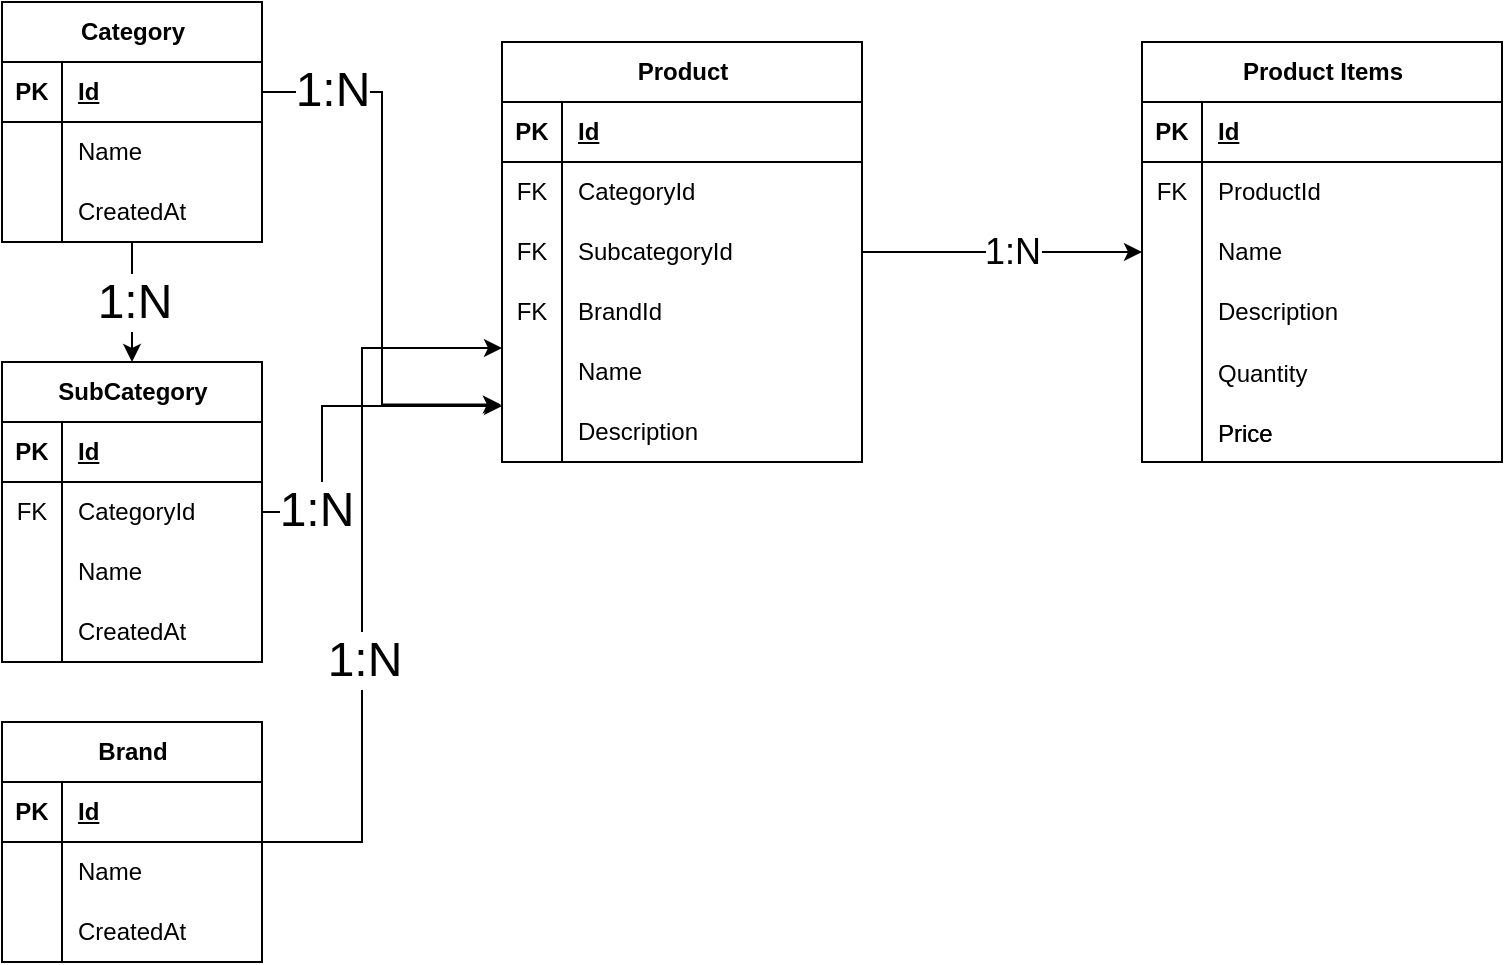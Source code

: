 <mxfile version="26.0.16">
  <diagram id="C5RBs43oDa-KdzZeNtuy" name="Page-1">
    <mxGraphModel dx="1434" dy="772" grid="1" gridSize="10" guides="1" tooltips="1" connect="1" arrows="1" fold="1" page="1" pageScale="1" pageWidth="827" pageHeight="1169" math="0" shadow="0">
      <root>
        <mxCell id="WIyWlLk6GJQsqaUBKTNV-0" />
        <mxCell id="WIyWlLk6GJQsqaUBKTNV-1" parent="WIyWlLk6GJQsqaUBKTNV-0" />
        <mxCell id="d39l5UjvbfG8iUVZ3G_u-10" style="edgeStyle=orthogonalEdgeStyle;rounded=0;orthogonalLoop=1;jettySize=auto;html=1;entryX=0.5;entryY=0;entryDx=0;entryDy=0;" parent="WIyWlLk6GJQsqaUBKTNV-1" source="T2mH2O7q2nNCjrvlESNa-0" target="d39l5UjvbfG8iUVZ3G_u-0" edge="1">
          <mxGeometry relative="1" as="geometry" />
        </mxCell>
        <mxCell id="d39l5UjvbfG8iUVZ3G_u-11" value="&lt;font style=&quot;font-size: 24px;&quot;&gt;1:N&lt;/font&gt;" style="edgeLabel;html=1;align=center;verticalAlign=middle;resizable=0;points=[];" parent="d39l5UjvbfG8iUVZ3G_u-10" vertex="1" connectable="0">
          <mxGeometry x="-0.008" y="1" relative="1" as="geometry">
            <mxPoint as="offset" />
          </mxGeometry>
        </mxCell>
        <mxCell id="T2mH2O7q2nNCjrvlESNa-0" value="Category" style="shape=table;startSize=30;container=1;collapsible=1;childLayout=tableLayout;fixedRows=1;rowLines=0;fontStyle=1;align=center;resizeLast=1;html=1;" parent="WIyWlLk6GJQsqaUBKTNV-1" vertex="1">
          <mxGeometry x="39" y="180" width="130" height="120" as="geometry" />
        </mxCell>
        <mxCell id="T2mH2O7q2nNCjrvlESNa-1" value="" style="shape=tableRow;horizontal=0;startSize=0;swimlaneHead=0;swimlaneBody=0;fillColor=none;collapsible=0;dropTarget=0;points=[[0,0.5],[1,0.5]];portConstraint=eastwest;top=0;left=0;right=0;bottom=1;" parent="T2mH2O7q2nNCjrvlESNa-0" vertex="1">
          <mxGeometry y="30" width="130" height="30" as="geometry" />
        </mxCell>
        <mxCell id="T2mH2O7q2nNCjrvlESNa-2" value="PK" style="shape=partialRectangle;connectable=0;fillColor=none;top=0;left=0;bottom=0;right=0;fontStyle=1;overflow=hidden;whiteSpace=wrap;html=1;" parent="T2mH2O7q2nNCjrvlESNa-1" vertex="1">
          <mxGeometry width="30" height="30" as="geometry">
            <mxRectangle width="30" height="30" as="alternateBounds" />
          </mxGeometry>
        </mxCell>
        <mxCell id="T2mH2O7q2nNCjrvlESNa-3" value="Id" style="shape=partialRectangle;connectable=0;fillColor=none;top=0;left=0;bottom=0;right=0;align=left;spacingLeft=6;fontStyle=5;overflow=hidden;whiteSpace=wrap;html=1;" parent="T2mH2O7q2nNCjrvlESNa-1" vertex="1">
          <mxGeometry x="30" width="100" height="30" as="geometry">
            <mxRectangle width="100" height="30" as="alternateBounds" />
          </mxGeometry>
        </mxCell>
        <mxCell id="T2mH2O7q2nNCjrvlESNa-4" value="" style="shape=tableRow;horizontal=0;startSize=0;swimlaneHead=0;swimlaneBody=0;fillColor=none;collapsible=0;dropTarget=0;points=[[0,0.5],[1,0.5]];portConstraint=eastwest;top=0;left=0;right=0;bottom=0;" parent="T2mH2O7q2nNCjrvlESNa-0" vertex="1">
          <mxGeometry y="60" width="130" height="30" as="geometry" />
        </mxCell>
        <mxCell id="T2mH2O7q2nNCjrvlESNa-5" value="" style="shape=partialRectangle;connectable=0;fillColor=none;top=0;left=0;bottom=0;right=0;editable=1;overflow=hidden;whiteSpace=wrap;html=1;" parent="T2mH2O7q2nNCjrvlESNa-4" vertex="1">
          <mxGeometry width="30" height="30" as="geometry">
            <mxRectangle width="30" height="30" as="alternateBounds" />
          </mxGeometry>
        </mxCell>
        <mxCell id="T2mH2O7q2nNCjrvlESNa-6" value="Name" style="shape=partialRectangle;connectable=0;fillColor=none;top=0;left=0;bottom=0;right=0;align=left;spacingLeft=6;overflow=hidden;whiteSpace=wrap;html=1;" parent="T2mH2O7q2nNCjrvlESNa-4" vertex="1">
          <mxGeometry x="30" width="100" height="30" as="geometry">
            <mxRectangle width="100" height="30" as="alternateBounds" />
          </mxGeometry>
        </mxCell>
        <mxCell id="T2mH2O7q2nNCjrvlESNa-7" value="" style="shape=tableRow;horizontal=0;startSize=0;swimlaneHead=0;swimlaneBody=0;fillColor=none;collapsible=0;dropTarget=0;points=[[0,0.5],[1,0.5]];portConstraint=eastwest;top=0;left=0;right=0;bottom=0;" parent="T2mH2O7q2nNCjrvlESNa-0" vertex="1">
          <mxGeometry y="90" width="130" height="30" as="geometry" />
        </mxCell>
        <mxCell id="T2mH2O7q2nNCjrvlESNa-8" value="" style="shape=partialRectangle;connectable=0;fillColor=none;top=0;left=0;bottom=0;right=0;editable=1;overflow=hidden;whiteSpace=wrap;html=1;" parent="T2mH2O7q2nNCjrvlESNa-7" vertex="1">
          <mxGeometry width="30" height="30" as="geometry">
            <mxRectangle width="30" height="30" as="alternateBounds" />
          </mxGeometry>
        </mxCell>
        <mxCell id="T2mH2O7q2nNCjrvlESNa-9" value="CreatedAt" style="shape=partialRectangle;connectable=0;fillColor=none;top=0;left=0;bottom=0;right=0;align=left;spacingLeft=6;overflow=hidden;whiteSpace=wrap;html=1;" parent="T2mH2O7q2nNCjrvlESNa-7" vertex="1">
          <mxGeometry x="30" width="100" height="30" as="geometry">
            <mxRectangle width="100" height="30" as="alternateBounds" />
          </mxGeometry>
        </mxCell>
        <mxCell id="3EJfZHbzNy7tRNAt20YL-105" style="edgeStyle=orthogonalEdgeStyle;rounded=0;orthogonalLoop=1;jettySize=auto;html=1;entryX=0;entryY=0.5;entryDx=0;entryDy=0;" parent="WIyWlLk6GJQsqaUBKTNV-1" source="3EJfZHbzNy7tRNAt20YL-2" target="3EJfZHbzNy7tRNAt20YL-40" edge="1">
          <mxGeometry relative="1" as="geometry" />
        </mxCell>
        <mxCell id="3EJfZHbzNy7tRNAt20YL-256" value="&lt;font style=&quot;font-size: 18px;&quot;&gt;1:N&lt;/font&gt;" style="edgeLabel;html=1;align=center;verticalAlign=middle;resizable=0;points=[];" parent="3EJfZHbzNy7tRNAt20YL-105" vertex="1" connectable="0">
          <mxGeometry x="0.064" relative="1" as="geometry">
            <mxPoint as="offset" />
          </mxGeometry>
        </mxCell>
        <mxCell id="3EJfZHbzNy7tRNAt20YL-2" value="Product" style="shape=table;startSize=30;container=1;collapsible=1;childLayout=tableLayout;fixedRows=1;rowLines=0;fontStyle=1;align=center;resizeLast=1;html=1;" parent="WIyWlLk6GJQsqaUBKTNV-1" vertex="1">
          <mxGeometry x="289" y="200" width="180" height="210" as="geometry" />
        </mxCell>
        <mxCell id="3EJfZHbzNy7tRNAt20YL-3" value="" style="shape=tableRow;horizontal=0;startSize=0;swimlaneHead=0;swimlaneBody=0;fillColor=none;collapsible=0;dropTarget=0;points=[[0,0.5],[1,0.5]];portConstraint=eastwest;top=0;left=0;right=0;bottom=1;" parent="3EJfZHbzNy7tRNAt20YL-2" vertex="1">
          <mxGeometry y="30" width="180" height="30" as="geometry" />
        </mxCell>
        <mxCell id="3EJfZHbzNy7tRNAt20YL-4" value="PK" style="shape=partialRectangle;connectable=0;fillColor=none;top=0;left=0;bottom=0;right=0;fontStyle=1;overflow=hidden;whiteSpace=wrap;html=1;" parent="3EJfZHbzNy7tRNAt20YL-3" vertex="1">
          <mxGeometry width="30" height="30" as="geometry">
            <mxRectangle width="30" height="30" as="alternateBounds" />
          </mxGeometry>
        </mxCell>
        <mxCell id="3EJfZHbzNy7tRNAt20YL-5" value="Id" style="shape=partialRectangle;connectable=0;fillColor=none;top=0;left=0;bottom=0;right=0;align=left;spacingLeft=6;fontStyle=5;overflow=hidden;whiteSpace=wrap;html=1;" parent="3EJfZHbzNy7tRNAt20YL-3" vertex="1">
          <mxGeometry x="30" width="150" height="30" as="geometry">
            <mxRectangle width="150" height="30" as="alternateBounds" />
          </mxGeometry>
        </mxCell>
        <mxCell id="3EJfZHbzNy7tRNAt20YL-33" value="" style="shape=tableRow;horizontal=0;startSize=0;swimlaneHead=0;swimlaneBody=0;fillColor=none;collapsible=0;dropTarget=0;points=[[0,0.5],[1,0.5]];portConstraint=eastwest;top=0;left=0;right=0;bottom=0;" parent="3EJfZHbzNy7tRNAt20YL-2" vertex="1">
          <mxGeometry y="60" width="180" height="30" as="geometry" />
        </mxCell>
        <mxCell id="3EJfZHbzNy7tRNAt20YL-34" value="FK" style="shape=partialRectangle;connectable=0;fillColor=none;top=0;left=0;bottom=0;right=0;fontStyle=0;overflow=hidden;whiteSpace=wrap;html=1;" parent="3EJfZHbzNy7tRNAt20YL-33" vertex="1">
          <mxGeometry width="30" height="30" as="geometry">
            <mxRectangle width="30" height="30" as="alternateBounds" />
          </mxGeometry>
        </mxCell>
        <mxCell id="3EJfZHbzNy7tRNAt20YL-35" value="CategoryId" style="shape=partialRectangle;connectable=0;fillColor=none;top=0;left=0;bottom=0;right=0;align=left;spacingLeft=6;fontStyle=0;overflow=hidden;whiteSpace=wrap;html=1;" parent="3EJfZHbzNy7tRNAt20YL-33" vertex="1">
          <mxGeometry x="30" width="150" height="30" as="geometry">
            <mxRectangle width="150" height="30" as="alternateBounds" />
          </mxGeometry>
        </mxCell>
        <mxCell id="d39l5UjvbfG8iUVZ3G_u-21" value="" style="shape=tableRow;horizontal=0;startSize=0;swimlaneHead=0;swimlaneBody=0;fillColor=none;collapsible=0;dropTarget=0;points=[[0,0.5],[1,0.5]];portConstraint=eastwest;top=0;left=0;right=0;bottom=0;" parent="3EJfZHbzNy7tRNAt20YL-2" vertex="1">
          <mxGeometry y="90" width="180" height="30" as="geometry" />
        </mxCell>
        <mxCell id="d39l5UjvbfG8iUVZ3G_u-22" value="FK" style="shape=partialRectangle;connectable=0;fillColor=none;top=0;left=0;bottom=0;right=0;fontStyle=0;overflow=hidden;whiteSpace=wrap;html=1;" parent="d39l5UjvbfG8iUVZ3G_u-21" vertex="1">
          <mxGeometry width="30" height="30" as="geometry">
            <mxRectangle width="30" height="30" as="alternateBounds" />
          </mxGeometry>
        </mxCell>
        <mxCell id="d39l5UjvbfG8iUVZ3G_u-23" value="SubcategoryId" style="shape=partialRectangle;connectable=0;fillColor=none;top=0;left=0;bottom=0;right=0;align=left;spacingLeft=6;fontStyle=0;overflow=hidden;whiteSpace=wrap;html=1;" parent="d39l5UjvbfG8iUVZ3G_u-21" vertex="1">
          <mxGeometry x="30" width="150" height="30" as="geometry">
            <mxRectangle width="150" height="30" as="alternateBounds" />
          </mxGeometry>
        </mxCell>
        <mxCell id="d39l5UjvbfG8iUVZ3G_u-36" value="" style="shape=tableRow;horizontal=0;startSize=0;swimlaneHead=0;swimlaneBody=0;fillColor=none;collapsible=0;dropTarget=0;points=[[0,0.5],[1,0.5]];portConstraint=eastwest;top=0;left=0;right=0;bottom=0;" parent="3EJfZHbzNy7tRNAt20YL-2" vertex="1">
          <mxGeometry y="120" width="180" height="30" as="geometry" />
        </mxCell>
        <mxCell id="d39l5UjvbfG8iUVZ3G_u-37" value="FK" style="shape=partialRectangle;connectable=0;fillColor=none;top=0;left=0;bottom=0;right=0;fontStyle=0;overflow=hidden;whiteSpace=wrap;html=1;" parent="d39l5UjvbfG8iUVZ3G_u-36" vertex="1">
          <mxGeometry width="30" height="30" as="geometry">
            <mxRectangle width="30" height="30" as="alternateBounds" />
          </mxGeometry>
        </mxCell>
        <mxCell id="d39l5UjvbfG8iUVZ3G_u-38" value="BrandId" style="shape=partialRectangle;connectable=0;fillColor=none;top=0;left=0;bottom=0;right=0;align=left;spacingLeft=6;fontStyle=0;overflow=hidden;whiteSpace=wrap;html=1;" parent="d39l5UjvbfG8iUVZ3G_u-36" vertex="1">
          <mxGeometry x="30" width="150" height="30" as="geometry">
            <mxRectangle width="150" height="30" as="alternateBounds" />
          </mxGeometry>
        </mxCell>
        <mxCell id="3EJfZHbzNy7tRNAt20YL-6" value="" style="shape=tableRow;horizontal=0;startSize=0;swimlaneHead=0;swimlaneBody=0;fillColor=none;collapsible=0;dropTarget=0;points=[[0,0.5],[1,0.5]];portConstraint=eastwest;top=0;left=0;right=0;bottom=0;" parent="3EJfZHbzNy7tRNAt20YL-2" vertex="1">
          <mxGeometry y="150" width="180" height="30" as="geometry" />
        </mxCell>
        <mxCell id="3EJfZHbzNy7tRNAt20YL-7" value="" style="shape=partialRectangle;connectable=0;fillColor=none;top=0;left=0;bottom=0;right=0;editable=1;overflow=hidden;whiteSpace=wrap;html=1;" parent="3EJfZHbzNy7tRNAt20YL-6" vertex="1">
          <mxGeometry width="30" height="30" as="geometry">
            <mxRectangle width="30" height="30" as="alternateBounds" />
          </mxGeometry>
        </mxCell>
        <mxCell id="3EJfZHbzNy7tRNAt20YL-8" value="Name" style="shape=partialRectangle;connectable=0;fillColor=none;top=0;left=0;bottom=0;right=0;align=left;spacingLeft=6;overflow=hidden;whiteSpace=wrap;html=1;" parent="3EJfZHbzNy7tRNAt20YL-6" vertex="1">
          <mxGeometry x="30" width="150" height="30" as="geometry">
            <mxRectangle width="150" height="30" as="alternateBounds" />
          </mxGeometry>
        </mxCell>
        <mxCell id="3EJfZHbzNy7tRNAt20YL-9" value="" style="shape=tableRow;horizontal=0;startSize=0;swimlaneHead=0;swimlaneBody=0;fillColor=none;collapsible=0;dropTarget=0;points=[[0,0.5],[1,0.5]];portConstraint=eastwest;top=0;left=0;right=0;bottom=0;" parent="3EJfZHbzNy7tRNAt20YL-2" vertex="1">
          <mxGeometry y="180" width="180" height="30" as="geometry" />
        </mxCell>
        <mxCell id="3EJfZHbzNy7tRNAt20YL-10" value="" style="shape=partialRectangle;connectable=0;fillColor=none;top=0;left=0;bottom=0;right=0;editable=1;overflow=hidden;whiteSpace=wrap;html=1;" parent="3EJfZHbzNy7tRNAt20YL-9" vertex="1">
          <mxGeometry width="30" height="30" as="geometry">
            <mxRectangle width="30" height="30" as="alternateBounds" />
          </mxGeometry>
        </mxCell>
        <mxCell id="3EJfZHbzNy7tRNAt20YL-11" value="Description" style="shape=partialRectangle;connectable=0;fillColor=none;top=0;left=0;bottom=0;right=0;align=left;spacingLeft=6;overflow=hidden;whiteSpace=wrap;html=1;" parent="3EJfZHbzNy7tRNAt20YL-9" vertex="1">
          <mxGeometry x="30" width="150" height="30" as="geometry">
            <mxRectangle width="150" height="30" as="alternateBounds" />
          </mxGeometry>
        </mxCell>
        <mxCell id="3EJfZHbzNy7tRNAt20YL-36" value="Product Items" style="shape=table;startSize=30;container=1;collapsible=1;childLayout=tableLayout;fixedRows=1;rowLines=0;fontStyle=1;align=center;resizeLast=1;html=1;" parent="WIyWlLk6GJQsqaUBKTNV-1" vertex="1">
          <mxGeometry x="609" y="200" width="180" height="210" as="geometry" />
        </mxCell>
        <mxCell id="3EJfZHbzNy7tRNAt20YL-37" value="" style="shape=tableRow;horizontal=0;startSize=0;swimlaneHead=0;swimlaneBody=0;fillColor=none;collapsible=0;dropTarget=0;points=[[0,0.5],[1,0.5]];portConstraint=eastwest;top=0;left=0;right=0;bottom=1;" parent="3EJfZHbzNy7tRNAt20YL-36" vertex="1">
          <mxGeometry y="30" width="180" height="30" as="geometry" />
        </mxCell>
        <mxCell id="3EJfZHbzNy7tRNAt20YL-38" value="PK" style="shape=partialRectangle;connectable=0;fillColor=none;top=0;left=0;bottom=0;right=0;fontStyle=1;overflow=hidden;whiteSpace=wrap;html=1;" parent="3EJfZHbzNy7tRNAt20YL-37" vertex="1">
          <mxGeometry width="30" height="30" as="geometry">
            <mxRectangle width="30" height="30" as="alternateBounds" />
          </mxGeometry>
        </mxCell>
        <mxCell id="3EJfZHbzNy7tRNAt20YL-39" value="Id" style="shape=partialRectangle;connectable=0;fillColor=none;top=0;left=0;bottom=0;right=0;align=left;spacingLeft=6;fontStyle=5;overflow=hidden;whiteSpace=wrap;html=1;" parent="3EJfZHbzNy7tRNAt20YL-37" vertex="1">
          <mxGeometry x="30" width="150" height="30" as="geometry">
            <mxRectangle width="150" height="30" as="alternateBounds" />
          </mxGeometry>
        </mxCell>
        <mxCell id="3EJfZHbzNy7tRNAt20YL-46" value="" style="shape=tableRow;horizontal=0;startSize=0;swimlaneHead=0;swimlaneBody=0;fillColor=none;collapsible=0;dropTarget=0;points=[[0,0.5],[1,0.5]];portConstraint=eastwest;top=0;left=0;right=0;bottom=0;" parent="3EJfZHbzNy7tRNAt20YL-36" vertex="1">
          <mxGeometry y="60" width="180" height="30" as="geometry" />
        </mxCell>
        <mxCell id="3EJfZHbzNy7tRNAt20YL-47" value="FK" style="shape=partialRectangle;connectable=0;fillColor=none;top=0;left=0;bottom=0;right=0;fontStyle=0;overflow=hidden;whiteSpace=wrap;html=1;" parent="3EJfZHbzNy7tRNAt20YL-46" vertex="1">
          <mxGeometry width="30" height="30" as="geometry">
            <mxRectangle width="30" height="30" as="alternateBounds" />
          </mxGeometry>
        </mxCell>
        <mxCell id="3EJfZHbzNy7tRNAt20YL-48" value="ProductId" style="shape=partialRectangle;connectable=0;fillColor=none;top=0;left=0;bottom=0;right=0;align=left;spacingLeft=6;fontStyle=0;overflow=hidden;whiteSpace=wrap;html=1;" parent="3EJfZHbzNy7tRNAt20YL-46" vertex="1">
          <mxGeometry x="30" width="150" height="30" as="geometry">
            <mxRectangle width="150" height="30" as="alternateBounds" />
          </mxGeometry>
        </mxCell>
        <mxCell id="3EJfZHbzNy7tRNAt20YL-40" value="" style="shape=tableRow;horizontal=0;startSize=0;swimlaneHead=0;swimlaneBody=0;fillColor=none;collapsible=0;dropTarget=0;points=[[0,0.5],[1,0.5]];portConstraint=eastwest;top=0;left=0;right=0;bottom=0;" parent="3EJfZHbzNy7tRNAt20YL-36" vertex="1">
          <mxGeometry y="90" width="180" height="30" as="geometry" />
        </mxCell>
        <mxCell id="3EJfZHbzNy7tRNAt20YL-41" value="" style="shape=partialRectangle;connectable=0;fillColor=none;top=0;left=0;bottom=0;right=0;editable=1;overflow=hidden;whiteSpace=wrap;html=1;" parent="3EJfZHbzNy7tRNAt20YL-40" vertex="1">
          <mxGeometry width="30" height="30" as="geometry">
            <mxRectangle width="30" height="30" as="alternateBounds" />
          </mxGeometry>
        </mxCell>
        <mxCell id="3EJfZHbzNy7tRNAt20YL-42" value="Name" style="shape=partialRectangle;connectable=0;fillColor=none;top=0;left=0;bottom=0;right=0;align=left;spacingLeft=6;overflow=hidden;whiteSpace=wrap;html=1;" parent="3EJfZHbzNy7tRNAt20YL-40" vertex="1">
          <mxGeometry x="30" width="150" height="30" as="geometry">
            <mxRectangle width="150" height="30" as="alternateBounds" />
          </mxGeometry>
        </mxCell>
        <mxCell id="3EJfZHbzNy7tRNAt20YL-43" value="" style="shape=tableRow;horizontal=0;startSize=0;swimlaneHead=0;swimlaneBody=0;fillColor=none;collapsible=0;dropTarget=0;points=[[0,0.5],[1,0.5]];portConstraint=eastwest;top=0;left=0;right=0;bottom=0;" parent="3EJfZHbzNy7tRNAt20YL-36" vertex="1">
          <mxGeometry y="120" width="180" height="30" as="geometry" />
        </mxCell>
        <mxCell id="3EJfZHbzNy7tRNAt20YL-44" value="" style="shape=partialRectangle;connectable=0;fillColor=none;top=0;left=0;bottom=0;right=0;editable=1;overflow=hidden;whiteSpace=wrap;html=1;" parent="3EJfZHbzNy7tRNAt20YL-43" vertex="1">
          <mxGeometry width="30" height="30" as="geometry">
            <mxRectangle width="30" height="30" as="alternateBounds" />
          </mxGeometry>
        </mxCell>
        <mxCell id="3EJfZHbzNy7tRNAt20YL-45" value="Description" style="shape=partialRectangle;connectable=0;fillColor=none;top=0;left=0;bottom=0;right=0;align=left;spacingLeft=6;overflow=hidden;whiteSpace=wrap;html=1;" parent="3EJfZHbzNy7tRNAt20YL-43" vertex="1">
          <mxGeometry x="30" width="150" height="30" as="geometry">
            <mxRectangle width="150" height="30" as="alternateBounds" />
          </mxGeometry>
        </mxCell>
        <mxCell id="3EJfZHbzNy7tRNAt20YL-78" value="" style="shape=tableRow;horizontal=0;startSize=0;swimlaneHead=0;swimlaneBody=0;fillColor=none;collapsible=0;dropTarget=0;points=[[0,0.5],[1,0.5]];portConstraint=eastwest;top=0;left=0;right=0;bottom=0;" parent="3EJfZHbzNy7tRNAt20YL-36" vertex="1">
          <mxGeometry y="150" width="180" height="30" as="geometry" />
        </mxCell>
        <mxCell id="3EJfZHbzNy7tRNAt20YL-79" value="" style="shape=partialRectangle;connectable=0;fillColor=none;top=0;left=0;bottom=0;right=0;editable=1;overflow=hidden;" parent="3EJfZHbzNy7tRNAt20YL-78" vertex="1">
          <mxGeometry width="30" height="30" as="geometry">
            <mxRectangle width="30" height="30" as="alternateBounds" />
          </mxGeometry>
        </mxCell>
        <mxCell id="3EJfZHbzNy7tRNAt20YL-80" value="Quantity" style="shape=partialRectangle;connectable=0;fillColor=none;top=0;left=0;bottom=0;right=0;align=left;spacingLeft=6;overflow=hidden;" parent="3EJfZHbzNy7tRNAt20YL-78" vertex="1">
          <mxGeometry x="30" width="150" height="30" as="geometry">
            <mxRectangle width="150" height="30" as="alternateBounds" />
          </mxGeometry>
        </mxCell>
        <mxCell id="3EJfZHbzNy7tRNAt20YL-74" value="" style="shape=tableRow;horizontal=0;startSize=0;swimlaneHead=0;swimlaneBody=0;fillColor=none;collapsible=0;dropTarget=0;points=[[0,0.5],[1,0.5]];portConstraint=eastwest;top=0;left=0;right=0;bottom=0;" parent="3EJfZHbzNy7tRNAt20YL-36" vertex="1">
          <mxGeometry y="180" width="180" height="30" as="geometry" />
        </mxCell>
        <mxCell id="3EJfZHbzNy7tRNAt20YL-75" value="" style="shape=partialRectangle;connectable=0;fillColor=none;top=0;left=0;bottom=0;right=0;editable=1;overflow=hidden;" parent="3EJfZHbzNy7tRNAt20YL-74" vertex="1">
          <mxGeometry width="30" height="30" as="geometry">
            <mxRectangle width="30" height="30" as="alternateBounds" />
          </mxGeometry>
        </mxCell>
        <mxCell id="3EJfZHbzNy7tRNAt20YL-76" value="Price" style="shape=partialRectangle;connectable=0;fillColor=none;top=0;left=0;bottom=0;right=0;align=left;spacingLeft=6;overflow=hidden;" parent="3EJfZHbzNy7tRNAt20YL-74" vertex="1">
          <mxGeometry x="30" width="150" height="30" as="geometry">
            <mxRectangle width="150" height="30" as="alternateBounds" />
          </mxGeometry>
        </mxCell>
        <mxCell id="3EJfZHbzNy7tRNAt20YL-243" style="edgeStyle=orthogonalEdgeStyle;rounded=0;orthogonalLoop=1;jettySize=auto;html=1;exitX=1;exitY=0.5;exitDx=0;exitDy=0;entryX=-0.003;entryY=0.041;entryDx=0;entryDy=0;entryPerimeter=0;" parent="WIyWlLk6GJQsqaUBKTNV-1" source="T2mH2O7q2nNCjrvlESNa-1" target="3EJfZHbzNy7tRNAt20YL-9" edge="1">
          <mxGeometry relative="1" as="geometry" />
        </mxCell>
        <mxCell id="3EJfZHbzNy7tRNAt20YL-255" value="&lt;font&gt;1:N&lt;/font&gt;" style="edgeLabel;html=1;align=center;verticalAlign=middle;resizable=0;points=[];fontSize=24;" parent="3EJfZHbzNy7tRNAt20YL-243" vertex="1" connectable="0">
          <mxGeometry x="-0.743" y="1" relative="1" as="geometry">
            <mxPoint x="-1" as="offset" />
          </mxGeometry>
        </mxCell>
        <mxCell id="d39l5UjvbfG8iUVZ3G_u-0" value="SubCategory" style="shape=table;startSize=30;container=1;collapsible=1;childLayout=tableLayout;fixedRows=1;rowLines=0;fontStyle=1;align=center;resizeLast=1;html=1;" parent="WIyWlLk6GJQsqaUBKTNV-1" vertex="1">
          <mxGeometry x="39" y="360" width="130" height="150" as="geometry" />
        </mxCell>
        <mxCell id="d39l5UjvbfG8iUVZ3G_u-1" value="" style="shape=tableRow;horizontal=0;startSize=0;swimlaneHead=0;swimlaneBody=0;fillColor=none;collapsible=0;dropTarget=0;points=[[0,0.5],[1,0.5]];portConstraint=eastwest;top=0;left=0;right=0;bottom=1;" parent="d39l5UjvbfG8iUVZ3G_u-0" vertex="1">
          <mxGeometry y="30" width="130" height="30" as="geometry" />
        </mxCell>
        <mxCell id="d39l5UjvbfG8iUVZ3G_u-2" value="PK" style="shape=partialRectangle;connectable=0;fillColor=none;top=0;left=0;bottom=0;right=0;fontStyle=1;overflow=hidden;whiteSpace=wrap;html=1;" parent="d39l5UjvbfG8iUVZ3G_u-1" vertex="1">
          <mxGeometry width="30" height="30" as="geometry">
            <mxRectangle width="30" height="30" as="alternateBounds" />
          </mxGeometry>
        </mxCell>
        <mxCell id="d39l5UjvbfG8iUVZ3G_u-3" value="Id" style="shape=partialRectangle;connectable=0;fillColor=none;top=0;left=0;bottom=0;right=0;align=left;spacingLeft=6;fontStyle=5;overflow=hidden;whiteSpace=wrap;html=1;" parent="d39l5UjvbfG8iUVZ3G_u-1" vertex="1">
          <mxGeometry x="30" width="100" height="30" as="geometry">
            <mxRectangle width="100" height="30" as="alternateBounds" />
          </mxGeometry>
        </mxCell>
        <mxCell id="d39l5UjvbfG8iUVZ3G_u-16" value="" style="shape=tableRow;horizontal=0;startSize=0;swimlaneHead=0;swimlaneBody=0;fillColor=none;collapsible=0;dropTarget=0;points=[[0,0.5],[1,0.5]];portConstraint=eastwest;top=0;left=0;right=0;bottom=0;" parent="d39l5UjvbfG8iUVZ3G_u-0" vertex="1">
          <mxGeometry y="60" width="130" height="30" as="geometry" />
        </mxCell>
        <mxCell id="d39l5UjvbfG8iUVZ3G_u-17" value="FK" style="shape=partialRectangle;connectable=0;fillColor=none;top=0;left=0;bottom=0;right=0;fontStyle=0;overflow=hidden;whiteSpace=wrap;html=1;" parent="d39l5UjvbfG8iUVZ3G_u-16" vertex="1">
          <mxGeometry width="30" height="30" as="geometry">
            <mxRectangle width="30" height="30" as="alternateBounds" />
          </mxGeometry>
        </mxCell>
        <mxCell id="d39l5UjvbfG8iUVZ3G_u-18" value="CategoryId" style="shape=partialRectangle;connectable=0;fillColor=none;top=0;left=0;bottom=0;right=0;align=left;spacingLeft=6;fontStyle=0;overflow=hidden;whiteSpace=wrap;html=1;" parent="d39l5UjvbfG8iUVZ3G_u-16" vertex="1">
          <mxGeometry x="30" width="100" height="30" as="geometry">
            <mxRectangle width="100" height="30" as="alternateBounds" />
          </mxGeometry>
        </mxCell>
        <mxCell id="d39l5UjvbfG8iUVZ3G_u-4" value="" style="shape=tableRow;horizontal=0;startSize=0;swimlaneHead=0;swimlaneBody=0;fillColor=none;collapsible=0;dropTarget=0;points=[[0,0.5],[1,0.5]];portConstraint=eastwest;top=0;left=0;right=0;bottom=0;" parent="d39l5UjvbfG8iUVZ3G_u-0" vertex="1">
          <mxGeometry y="90" width="130" height="30" as="geometry" />
        </mxCell>
        <mxCell id="d39l5UjvbfG8iUVZ3G_u-5" value="" style="shape=partialRectangle;connectable=0;fillColor=none;top=0;left=0;bottom=0;right=0;editable=1;overflow=hidden;whiteSpace=wrap;html=1;" parent="d39l5UjvbfG8iUVZ3G_u-4" vertex="1">
          <mxGeometry width="30" height="30" as="geometry">
            <mxRectangle width="30" height="30" as="alternateBounds" />
          </mxGeometry>
        </mxCell>
        <mxCell id="d39l5UjvbfG8iUVZ3G_u-6" value="Name" style="shape=partialRectangle;connectable=0;fillColor=none;top=0;left=0;bottom=0;right=0;align=left;spacingLeft=6;overflow=hidden;whiteSpace=wrap;html=1;" parent="d39l5UjvbfG8iUVZ3G_u-4" vertex="1">
          <mxGeometry x="30" width="100" height="30" as="geometry">
            <mxRectangle width="100" height="30" as="alternateBounds" />
          </mxGeometry>
        </mxCell>
        <mxCell id="d39l5UjvbfG8iUVZ3G_u-7" value="" style="shape=tableRow;horizontal=0;startSize=0;swimlaneHead=0;swimlaneBody=0;fillColor=none;collapsible=0;dropTarget=0;points=[[0,0.5],[1,0.5]];portConstraint=eastwest;top=0;left=0;right=0;bottom=0;" parent="d39l5UjvbfG8iUVZ3G_u-0" vertex="1">
          <mxGeometry y="120" width="130" height="30" as="geometry" />
        </mxCell>
        <mxCell id="d39l5UjvbfG8iUVZ3G_u-8" value="" style="shape=partialRectangle;connectable=0;fillColor=none;top=0;left=0;bottom=0;right=0;editable=1;overflow=hidden;whiteSpace=wrap;html=1;" parent="d39l5UjvbfG8iUVZ3G_u-7" vertex="1">
          <mxGeometry width="30" height="30" as="geometry">
            <mxRectangle width="30" height="30" as="alternateBounds" />
          </mxGeometry>
        </mxCell>
        <mxCell id="d39l5UjvbfG8iUVZ3G_u-9" value="CreatedAt" style="shape=partialRectangle;connectable=0;fillColor=none;top=0;left=0;bottom=0;right=0;align=left;spacingLeft=6;overflow=hidden;whiteSpace=wrap;html=1;" parent="d39l5UjvbfG8iUVZ3G_u-7" vertex="1">
          <mxGeometry x="30" width="100" height="30" as="geometry">
            <mxRectangle width="100" height="30" as="alternateBounds" />
          </mxGeometry>
        </mxCell>
        <mxCell id="d39l5UjvbfG8iUVZ3G_u-19" style="edgeStyle=orthogonalEdgeStyle;rounded=0;orthogonalLoop=1;jettySize=auto;html=1;entryX=0;entryY=1.067;entryDx=0;entryDy=0;entryPerimeter=0;" parent="WIyWlLk6GJQsqaUBKTNV-1" source="d39l5UjvbfG8iUVZ3G_u-16" target="3EJfZHbzNy7tRNAt20YL-6" edge="1">
          <mxGeometry relative="1" as="geometry">
            <Array as="points">
              <mxPoint x="199" y="435" />
              <mxPoint x="199" y="382" />
            </Array>
          </mxGeometry>
        </mxCell>
        <mxCell id="d39l5UjvbfG8iUVZ3G_u-20" value="&lt;font style=&quot;font-size: 24px;&quot;&gt;1:N&lt;/font&gt;" style="edgeLabel;html=1;align=center;verticalAlign=middle;resizable=0;points=[];" parent="d39l5UjvbfG8iUVZ3G_u-19" vertex="1" connectable="0">
          <mxGeometry x="-0.691" y="1" relative="1" as="geometry">
            <mxPoint as="offset" />
          </mxGeometry>
        </mxCell>
        <mxCell id="d39l5UjvbfG8iUVZ3G_u-24" value="Brand" style="shape=table;startSize=30;container=1;collapsible=1;childLayout=tableLayout;fixedRows=1;rowLines=0;fontStyle=1;align=center;resizeLast=1;html=1;" parent="WIyWlLk6GJQsqaUBKTNV-1" vertex="1">
          <mxGeometry x="39" y="540" width="130" height="120" as="geometry" />
        </mxCell>
        <mxCell id="d39l5UjvbfG8iUVZ3G_u-25" value="" style="shape=tableRow;horizontal=0;startSize=0;swimlaneHead=0;swimlaneBody=0;fillColor=none;collapsible=0;dropTarget=0;points=[[0,0.5],[1,0.5]];portConstraint=eastwest;top=0;left=0;right=0;bottom=1;" parent="d39l5UjvbfG8iUVZ3G_u-24" vertex="1">
          <mxGeometry y="30" width="130" height="30" as="geometry" />
        </mxCell>
        <mxCell id="d39l5UjvbfG8iUVZ3G_u-26" value="PK" style="shape=partialRectangle;connectable=0;fillColor=none;top=0;left=0;bottom=0;right=0;fontStyle=1;overflow=hidden;whiteSpace=wrap;html=1;" parent="d39l5UjvbfG8iUVZ3G_u-25" vertex="1">
          <mxGeometry width="30" height="30" as="geometry">
            <mxRectangle width="30" height="30" as="alternateBounds" />
          </mxGeometry>
        </mxCell>
        <mxCell id="d39l5UjvbfG8iUVZ3G_u-27" value="Id" style="shape=partialRectangle;connectable=0;fillColor=none;top=0;left=0;bottom=0;right=0;align=left;spacingLeft=6;fontStyle=5;overflow=hidden;whiteSpace=wrap;html=1;" parent="d39l5UjvbfG8iUVZ3G_u-25" vertex="1">
          <mxGeometry x="30" width="100" height="30" as="geometry">
            <mxRectangle width="100" height="30" as="alternateBounds" />
          </mxGeometry>
        </mxCell>
        <mxCell id="d39l5UjvbfG8iUVZ3G_u-28" value="" style="shape=tableRow;horizontal=0;startSize=0;swimlaneHead=0;swimlaneBody=0;fillColor=none;collapsible=0;dropTarget=0;points=[[0,0.5],[1,0.5]];portConstraint=eastwest;top=0;left=0;right=0;bottom=0;" parent="d39l5UjvbfG8iUVZ3G_u-24" vertex="1">
          <mxGeometry y="60" width="130" height="30" as="geometry" />
        </mxCell>
        <mxCell id="d39l5UjvbfG8iUVZ3G_u-29" value="" style="shape=partialRectangle;connectable=0;fillColor=none;top=0;left=0;bottom=0;right=0;editable=1;overflow=hidden;whiteSpace=wrap;html=1;" parent="d39l5UjvbfG8iUVZ3G_u-28" vertex="1">
          <mxGeometry width="30" height="30" as="geometry">
            <mxRectangle width="30" height="30" as="alternateBounds" />
          </mxGeometry>
        </mxCell>
        <mxCell id="d39l5UjvbfG8iUVZ3G_u-30" value="Name" style="shape=partialRectangle;connectable=0;fillColor=none;top=0;left=0;bottom=0;right=0;align=left;spacingLeft=6;overflow=hidden;whiteSpace=wrap;html=1;" parent="d39l5UjvbfG8iUVZ3G_u-28" vertex="1">
          <mxGeometry x="30" width="100" height="30" as="geometry">
            <mxRectangle width="100" height="30" as="alternateBounds" />
          </mxGeometry>
        </mxCell>
        <mxCell id="d39l5UjvbfG8iUVZ3G_u-31" value="" style="shape=tableRow;horizontal=0;startSize=0;swimlaneHead=0;swimlaneBody=0;fillColor=none;collapsible=0;dropTarget=0;points=[[0,0.5],[1,0.5]];portConstraint=eastwest;top=0;left=0;right=0;bottom=0;" parent="d39l5UjvbfG8iUVZ3G_u-24" vertex="1">
          <mxGeometry y="90" width="130" height="30" as="geometry" />
        </mxCell>
        <mxCell id="d39l5UjvbfG8iUVZ3G_u-32" value="" style="shape=partialRectangle;connectable=0;fillColor=none;top=0;left=0;bottom=0;right=0;editable=1;overflow=hidden;whiteSpace=wrap;html=1;" parent="d39l5UjvbfG8iUVZ3G_u-31" vertex="1">
          <mxGeometry width="30" height="30" as="geometry">
            <mxRectangle width="30" height="30" as="alternateBounds" />
          </mxGeometry>
        </mxCell>
        <mxCell id="d39l5UjvbfG8iUVZ3G_u-33" value="CreatedAt" style="shape=partialRectangle;connectable=0;fillColor=none;top=0;left=0;bottom=0;right=0;align=left;spacingLeft=6;overflow=hidden;whiteSpace=wrap;html=1;" parent="d39l5UjvbfG8iUVZ3G_u-31" vertex="1">
          <mxGeometry x="30" width="100" height="30" as="geometry">
            <mxRectangle width="100" height="30" as="alternateBounds" />
          </mxGeometry>
        </mxCell>
        <mxCell id="d39l5UjvbfG8iUVZ3G_u-34" style="edgeStyle=orthogonalEdgeStyle;rounded=0;orthogonalLoop=1;jettySize=auto;html=1;" parent="WIyWlLk6GJQsqaUBKTNV-1" source="d39l5UjvbfG8iUVZ3G_u-24" target="3EJfZHbzNy7tRNAt20YL-6" edge="1">
          <mxGeometry relative="1" as="geometry">
            <Array as="points">
              <mxPoint x="219" y="600" />
              <mxPoint x="219" y="353" />
            </Array>
          </mxGeometry>
        </mxCell>
        <mxCell id="d39l5UjvbfG8iUVZ3G_u-35" value="&lt;font style=&quot;font-size: 24px;&quot;&gt;1:N&lt;/font&gt;" style="edgeLabel;html=1;align=center;verticalAlign=middle;resizable=0;points=[];" parent="d39l5UjvbfG8iUVZ3G_u-34" vertex="1" connectable="0">
          <mxGeometry x="-0.228" y="-1" relative="1" as="geometry">
            <mxPoint as="offset" />
          </mxGeometry>
        </mxCell>
        <mxCell id="d39l5UjvbfG8iUVZ3G_u-42" value="" style="shape=tableRow;horizontal=0;startSize=0;swimlaneHead=0;swimlaneBody=0;fillColor=none;collapsible=0;dropTarget=0;points=[[0,0.5],[1,0.5]];portConstraint=eastwest;top=0;left=0;right=0;bottom=0;" parent="WIyWlLk6GJQsqaUBKTNV-1" vertex="1">
          <mxGeometry x="609" y="380" width="180" height="30" as="geometry" />
        </mxCell>
        <mxCell id="d39l5UjvbfG8iUVZ3G_u-43" value="" style="shape=partialRectangle;connectable=0;fillColor=none;top=0;left=0;bottom=0;right=0;editable=1;overflow=hidden;" parent="d39l5UjvbfG8iUVZ3G_u-42" vertex="1">
          <mxGeometry width="30" height="30" as="geometry">
            <mxRectangle width="30" height="30" as="alternateBounds" />
          </mxGeometry>
        </mxCell>
        <mxCell id="d39l5UjvbfG8iUVZ3G_u-44" value="Price" style="shape=partialRectangle;connectable=0;fillColor=none;top=0;left=0;bottom=0;right=0;align=left;spacingLeft=6;overflow=hidden;" parent="d39l5UjvbfG8iUVZ3G_u-42" vertex="1">
          <mxGeometry x="30" width="150" height="30" as="geometry">
            <mxRectangle width="150" height="30" as="alternateBounds" />
          </mxGeometry>
        </mxCell>
      </root>
    </mxGraphModel>
  </diagram>
</mxfile>
